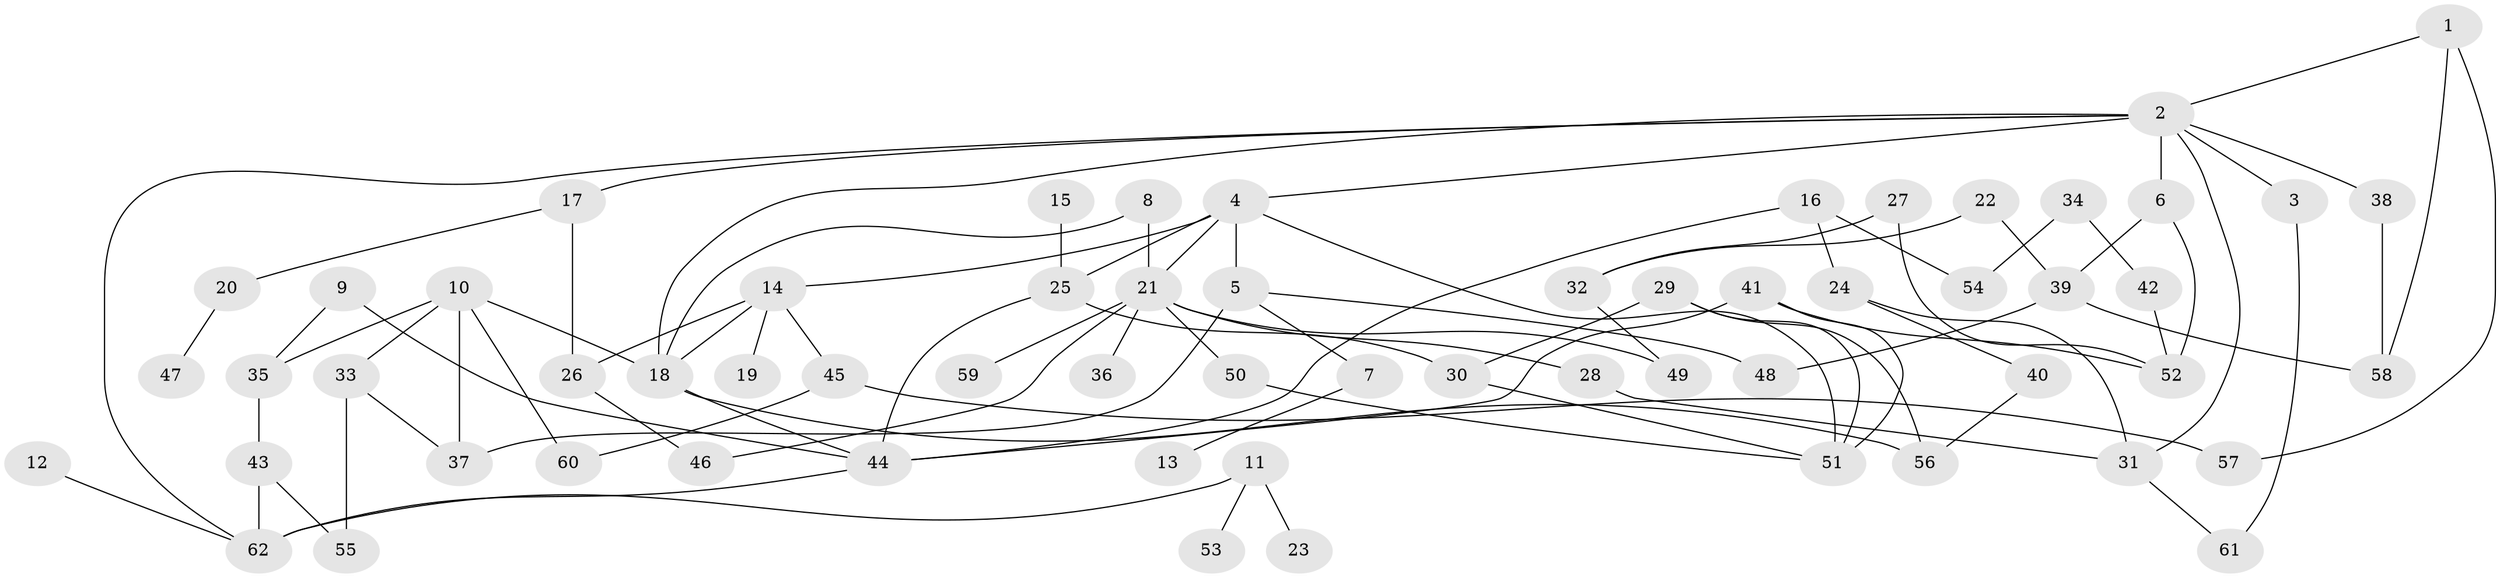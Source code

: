 // original degree distribution, {3: 0.23595505617977527, 9: 0.011235955056179775, 2: 0.38202247191011235, 4: 0.06741573033707865, 6: 0.033707865168539325, 5: 0.0449438202247191, 1: 0.20224719101123595, 7: 0.02247191011235955}
// Generated by graph-tools (version 1.1) at 2025/36/03/04/25 23:36:00]
// undirected, 62 vertices, 90 edges
graph export_dot {
  node [color=gray90,style=filled];
  1;
  2;
  3;
  4;
  5;
  6;
  7;
  8;
  9;
  10;
  11;
  12;
  13;
  14;
  15;
  16;
  17;
  18;
  19;
  20;
  21;
  22;
  23;
  24;
  25;
  26;
  27;
  28;
  29;
  30;
  31;
  32;
  33;
  34;
  35;
  36;
  37;
  38;
  39;
  40;
  41;
  42;
  43;
  44;
  45;
  46;
  47;
  48;
  49;
  50;
  51;
  52;
  53;
  54;
  55;
  56;
  57;
  58;
  59;
  60;
  61;
  62;
  1 -- 2 [weight=1.0];
  1 -- 57 [weight=1.0];
  1 -- 58 [weight=1.0];
  2 -- 3 [weight=1.0];
  2 -- 4 [weight=1.0];
  2 -- 6 [weight=1.0];
  2 -- 17 [weight=1.0];
  2 -- 18 [weight=1.0];
  2 -- 31 [weight=1.0];
  2 -- 38 [weight=1.0];
  2 -- 62 [weight=1.0];
  3 -- 61 [weight=1.0];
  4 -- 5 [weight=1.0];
  4 -- 14 [weight=1.0];
  4 -- 21 [weight=1.0];
  4 -- 25 [weight=1.0];
  4 -- 51 [weight=1.0];
  5 -- 7 [weight=1.0];
  5 -- 37 [weight=1.0];
  5 -- 48 [weight=1.0];
  6 -- 39 [weight=1.0];
  6 -- 52 [weight=1.0];
  7 -- 13 [weight=1.0];
  8 -- 18 [weight=1.0];
  8 -- 21 [weight=1.0];
  9 -- 35 [weight=1.0];
  9 -- 44 [weight=1.0];
  10 -- 18 [weight=1.0];
  10 -- 33 [weight=1.0];
  10 -- 35 [weight=1.0];
  10 -- 37 [weight=1.0];
  10 -- 60 [weight=1.0];
  11 -- 23 [weight=1.0];
  11 -- 53 [weight=1.0];
  11 -- 62 [weight=1.0];
  12 -- 62 [weight=1.0];
  14 -- 18 [weight=1.0];
  14 -- 19 [weight=1.0];
  14 -- 26 [weight=1.0];
  14 -- 45 [weight=1.0];
  15 -- 25 [weight=1.0];
  16 -- 24 [weight=1.0];
  16 -- 44 [weight=1.0];
  16 -- 54 [weight=1.0];
  17 -- 20 [weight=1.0];
  17 -- 26 [weight=1.0];
  18 -- 44 [weight=1.0];
  18 -- 56 [weight=1.0];
  20 -- 47 [weight=1.0];
  21 -- 28 [weight=1.0];
  21 -- 36 [weight=1.0];
  21 -- 46 [weight=1.0];
  21 -- 49 [weight=1.0];
  21 -- 50 [weight=1.0];
  21 -- 59 [weight=1.0];
  22 -- 32 [weight=1.0];
  22 -- 39 [weight=1.0];
  24 -- 31 [weight=1.0];
  24 -- 40 [weight=1.0];
  25 -- 30 [weight=1.0];
  25 -- 44 [weight=1.0];
  26 -- 46 [weight=1.0];
  27 -- 32 [weight=1.0];
  27 -- 52 [weight=1.0];
  28 -- 31 [weight=1.0];
  29 -- 30 [weight=1.0];
  29 -- 51 [weight=1.0];
  29 -- 56 [weight=1.0];
  30 -- 51 [weight=1.0];
  31 -- 61 [weight=1.0];
  32 -- 49 [weight=1.0];
  33 -- 37 [weight=1.0];
  33 -- 55 [weight=1.0];
  34 -- 42 [weight=1.0];
  34 -- 54 [weight=1.0];
  35 -- 43 [weight=1.0];
  38 -- 58 [weight=1.0];
  39 -- 48 [weight=1.0];
  39 -- 58 [weight=1.0];
  40 -- 56 [weight=1.0];
  41 -- 44 [weight=1.0];
  41 -- 51 [weight=1.0];
  41 -- 52 [weight=1.0];
  42 -- 52 [weight=1.0];
  43 -- 55 [weight=1.0];
  43 -- 62 [weight=1.0];
  44 -- 62 [weight=1.0];
  45 -- 57 [weight=1.0];
  45 -- 60 [weight=1.0];
  50 -- 51 [weight=1.0];
}
